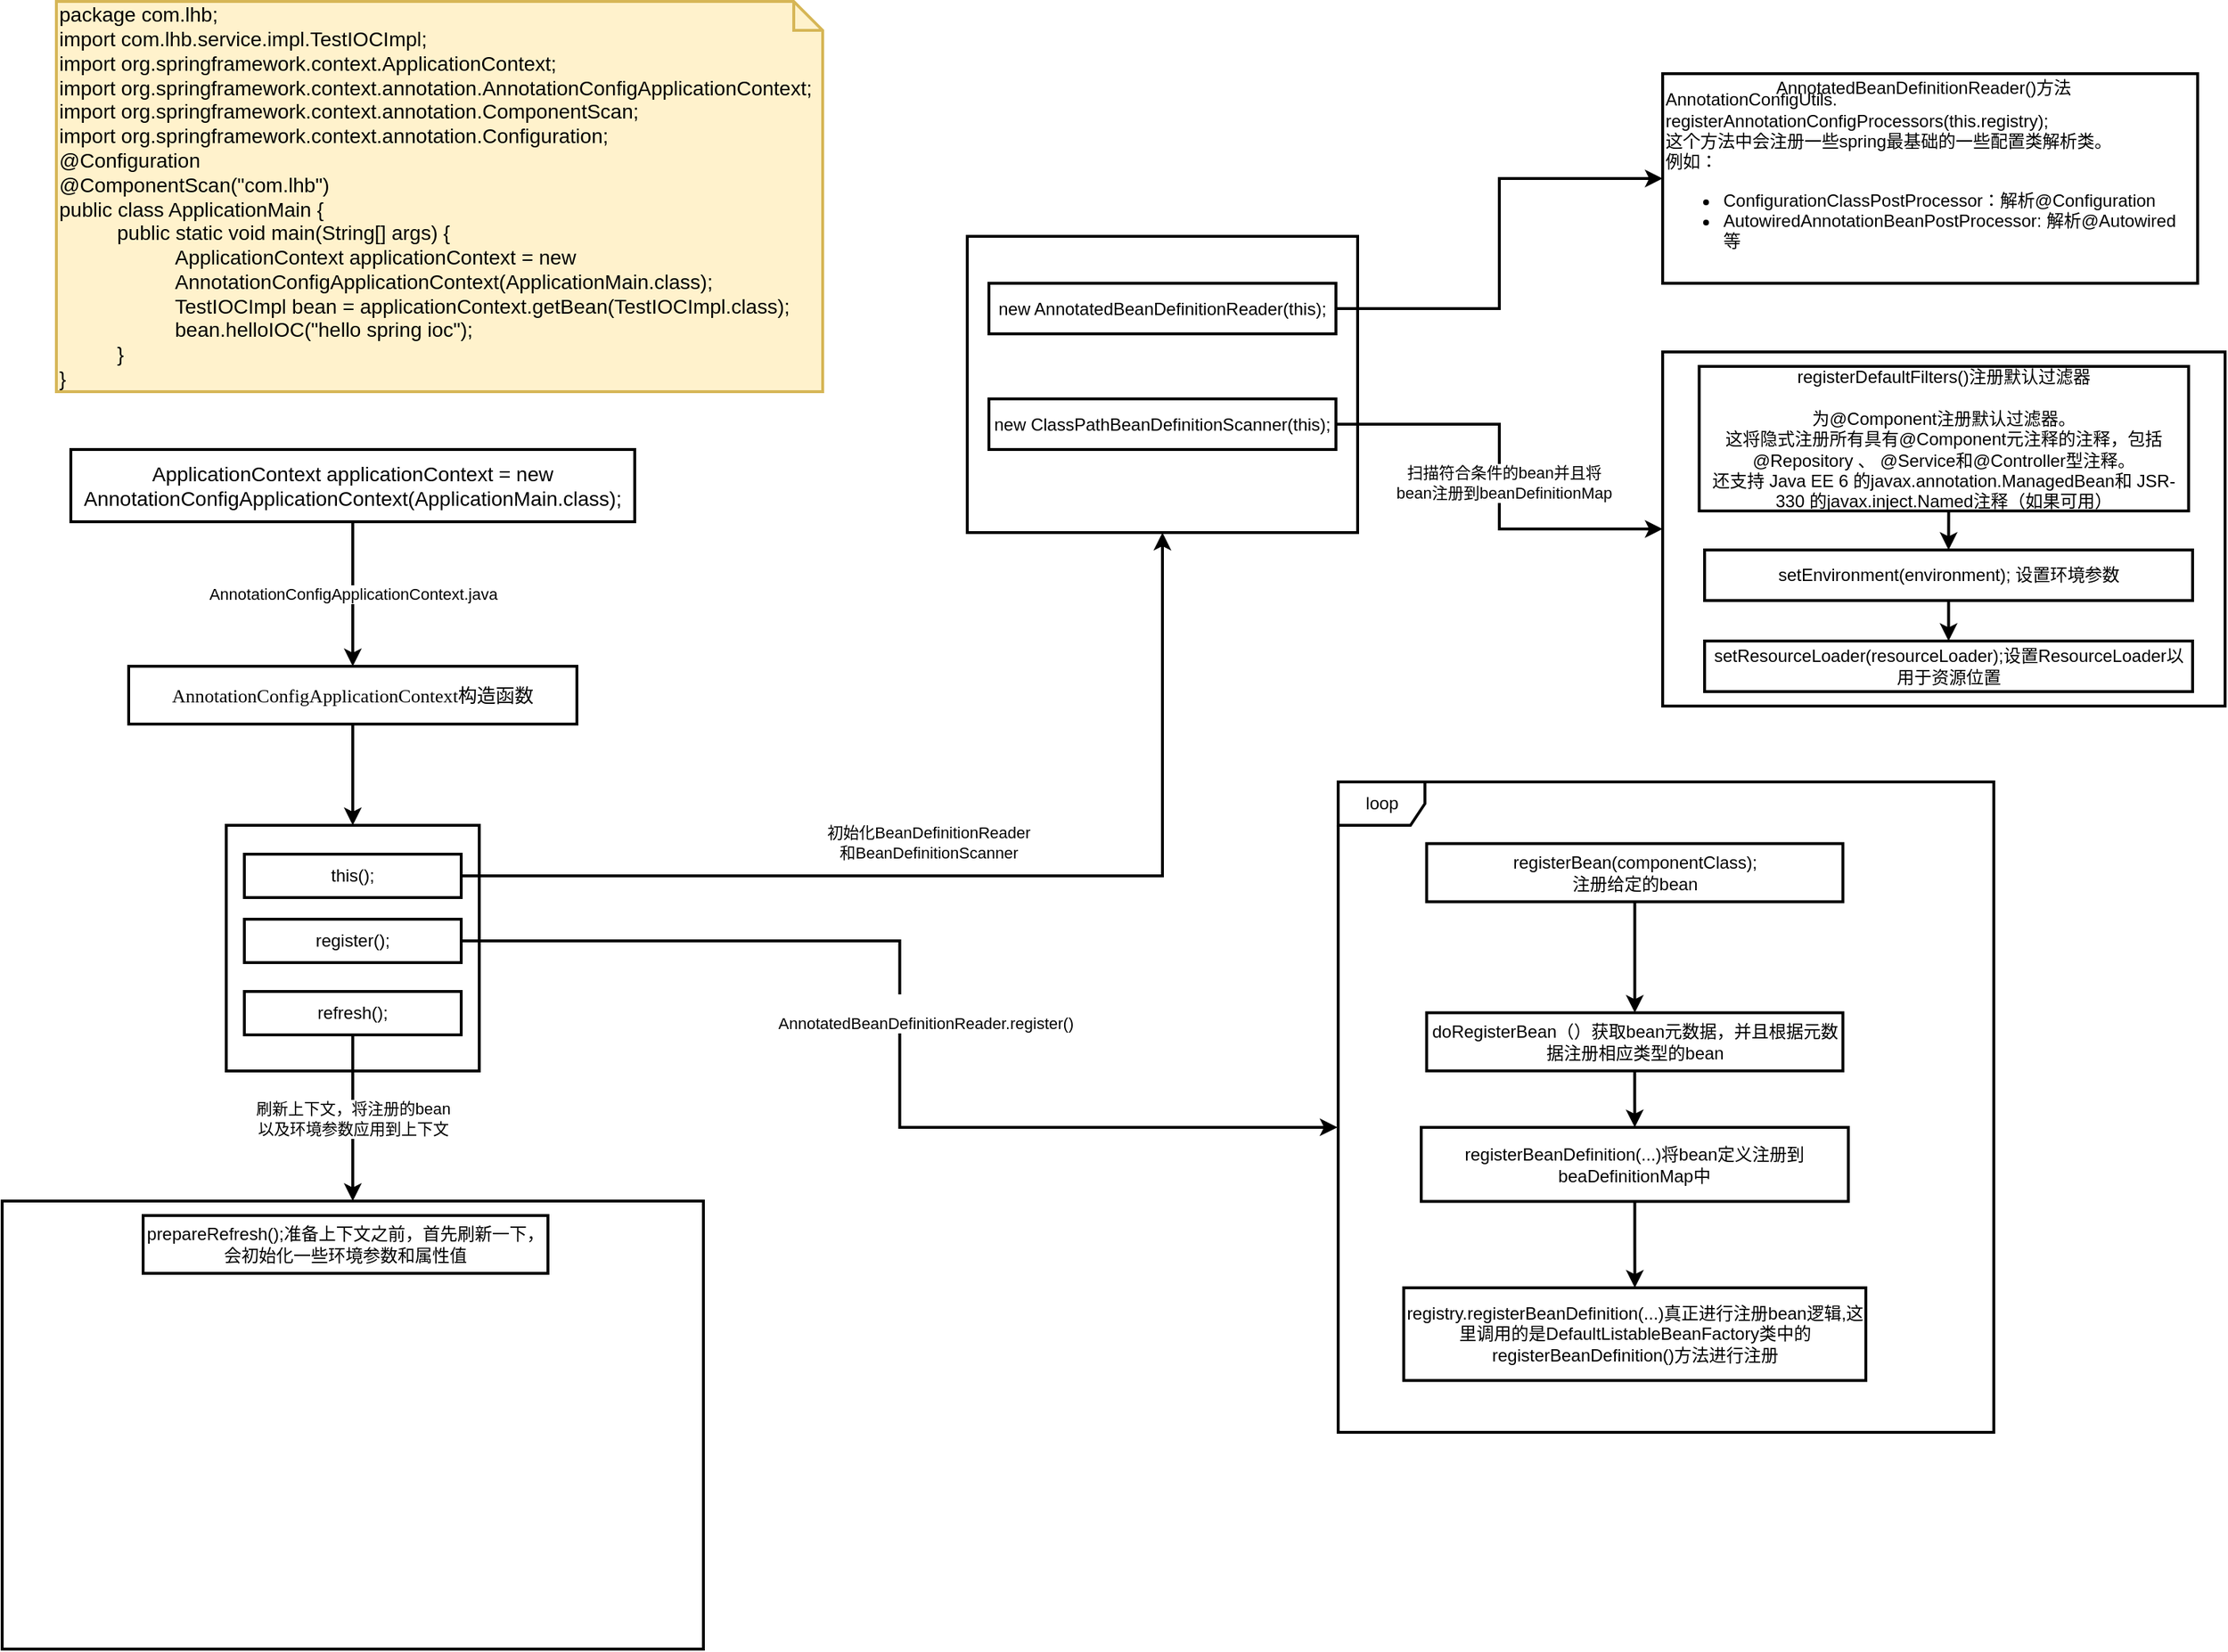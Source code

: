 <mxfile version="14.9.3" type="github">
  <diagram id="eFSnvH-j5v0lLI5UnApI" name="IOC加载流程">
    <mxGraphModel dx="1107" dy="601" grid="1" gridSize="10" guides="1" tooltips="1" connect="1" arrows="1" fold="1" page="1" pageScale="1" pageWidth="827" pageHeight="1169" math="0" shadow="0">
      <root>
        <mxCell id="0" />
        <mxCell id="1" parent="0" />
        <mxCell id="3bNbBRN6fOfR_KHOpcYK-2" value="&lt;div&gt;&lt;font color=&quot;#000000&quot;&gt;package com.lhb;&lt;/font&gt;&lt;/div&gt;&lt;div&gt;&lt;font color=&quot;#000000&quot;&gt;import com.lhb.service.impl.TestIOCImpl;&lt;/font&gt;&lt;/div&gt;&lt;div&gt;&lt;font color=&quot;#000000&quot;&gt;import org.springframework.context.ApplicationContext;&lt;/font&gt;&lt;/div&gt;&lt;div&gt;&lt;font color=&quot;#000000&quot;&gt;import org.springframework.context.annotation.AnnotationConfigApplicationContext;&lt;/font&gt;&lt;/div&gt;&lt;div&gt;&lt;font color=&quot;#000000&quot;&gt;import org.springframework.context.annotation.ComponentScan;&lt;/font&gt;&lt;/div&gt;&lt;div&gt;&lt;font color=&quot;#000000&quot;&gt;import org.springframework.context.annotation.Configuration;&lt;/font&gt;&lt;/div&gt;&lt;div&gt;&lt;font color=&quot;#000000&quot;&gt;@Configuration&lt;/font&gt;&lt;/div&gt;&lt;div&gt;&lt;font color=&quot;#000000&quot;&gt;@ComponentScan(&quot;com.lhb&quot;)&lt;/font&gt;&lt;/div&gt;&lt;div&gt;&lt;font color=&quot;#000000&quot;&gt;public class ApplicationMain {&lt;/font&gt;&lt;/div&gt;&lt;blockquote style=&quot;margin: 0 0 0 40px ; border: none ; padding: 0px&quot;&gt;&lt;div&gt;&lt;font color=&quot;#000000&quot;&gt;public static void main(String[] args) {&lt;/font&gt;&lt;/div&gt;&lt;/blockquote&gt;&lt;blockquote style=&quot;margin: 0 0 0 40px ; border: none ; padding: 0px&quot;&gt;&lt;blockquote style=&quot;margin: 0 0 0 40px ; border: none ; padding: 0px&quot;&gt;&lt;div&gt;&lt;font color=&quot;#000000&quot;&gt;ApplicationContext applicationContext = new AnnotationConfigApplicationContext(ApplicationMain.class);&lt;/font&gt;&lt;/div&gt;&lt;/blockquote&gt;&lt;blockquote style=&quot;margin: 0 0 0 40px ; border: none ; padding: 0px&quot;&gt;&lt;div&gt;&lt;font color=&quot;#000000&quot;&gt;TestIOCImpl bean = applicationContext.getBean(TestIOCImpl.class);&lt;/font&gt;&lt;/div&gt;&lt;/blockquote&gt;&lt;blockquote style=&quot;margin: 0 0 0 40px ; border: none ; padding: 0px&quot;&gt;&lt;div&gt;&lt;font color=&quot;#000000&quot;&gt;bean.helloIOC(&quot;hello spring ioc&quot;);&lt;/font&gt;&lt;/div&gt;&lt;/blockquote&gt;&lt;/blockquote&gt;&lt;blockquote style=&quot;margin: 0 0 0 40px ; border: none ; padding: 0px&quot;&gt;&lt;div&gt;&lt;font color=&quot;#000000&quot;&gt;}&lt;/font&gt;&lt;/div&gt;&lt;/blockquote&gt;&lt;div&gt;&lt;font color=&quot;#000000&quot;&gt;}&lt;/font&gt;&lt;/div&gt;" style="shape=note;strokeWidth=2;fontSize=14;size=20;whiteSpace=wrap;html=1;fillColor=#fff2cc;strokeColor=#d6b656;fontColor=#666600;align=left;" parent="1" vertex="1">
          <mxGeometry x="70" y="40" width="530" height="270" as="geometry" />
        </mxCell>
        <mxCell id="3bNbBRN6fOfR_KHOpcYK-5" value="" style="edgeStyle=orthogonalEdgeStyle;rounded=0;orthogonalLoop=1;jettySize=auto;html=1;strokeWidth=2;" parent="1" source="3bNbBRN6fOfR_KHOpcYK-3" target="3bNbBRN6fOfR_KHOpcYK-4" edge="1">
          <mxGeometry relative="1" as="geometry" />
        </mxCell>
        <mxCell id="XQ4zk1a1KSQNIVSHgwAn-4" value="AnnotationConfigApplicationContext.java" style="edgeLabel;html=1;align=center;verticalAlign=middle;resizable=0;points=[];" vertex="1" connectable="0" parent="3bNbBRN6fOfR_KHOpcYK-5">
          <mxGeometry x="-0.3" y="-1" relative="1" as="geometry">
            <mxPoint x="1" y="15" as="offset" />
          </mxGeometry>
        </mxCell>
        <mxCell id="3bNbBRN6fOfR_KHOpcYK-3" value="&lt;span style=&quot;font-size: 14px ; text-align: left&quot;&gt;ApplicationContext applicationContext = new AnnotationConfigApplicationContext(ApplicationMain.class);&lt;/span&gt;" style="rounded=0;whiteSpace=wrap;html=1;strokeWidth=2;" parent="1" vertex="1">
          <mxGeometry x="80" y="350" width="390" height="50" as="geometry" />
        </mxCell>
        <mxCell id="3bNbBRN6fOfR_KHOpcYK-7" value="" style="edgeStyle=orthogonalEdgeStyle;rounded=0;orthogonalLoop=1;jettySize=auto;html=1;strokeWidth=2;" parent="1" source="3bNbBRN6fOfR_KHOpcYK-4" target="3bNbBRN6fOfR_KHOpcYK-6" edge="1">
          <mxGeometry relative="1" as="geometry" />
        </mxCell>
        <mxCell id="3bNbBRN6fOfR_KHOpcYK-4" value="&lt;pre style=&quot;font-family: &amp;#34;jetbrains mono&amp;#34; ; font-size: 9.8pt&quot;&gt;&lt;span style=&quot;background-color: rgb(255 , 255 , 255)&quot;&gt;AnnotationConfigApplicationContext构造函数&lt;/span&gt;&lt;/pre&gt;" style="whiteSpace=wrap;html=1;rounded=0;strokeWidth=2;" parent="1" vertex="1">
          <mxGeometry x="120" y="500" width="310" height="40" as="geometry" />
        </mxCell>
        <mxCell id="XQ4zk1a1KSQNIVSHgwAn-1" value="" style="group" vertex="1" connectable="0" parent="1">
          <mxGeometry x="187.5" y="610" width="175" height="170" as="geometry" />
        </mxCell>
        <mxCell id="3bNbBRN6fOfR_KHOpcYK-6" value="" style="whiteSpace=wrap;html=1;rounded=0;strokeWidth=2;" parent="XQ4zk1a1KSQNIVSHgwAn-1" vertex="1">
          <mxGeometry width="175" height="170" as="geometry" />
        </mxCell>
        <mxCell id="3bNbBRN6fOfR_KHOpcYK-8" value="this();" style="rounded=0;whiteSpace=wrap;html=1;strokeWidth=2;" parent="XQ4zk1a1KSQNIVSHgwAn-1" vertex="1">
          <mxGeometry x="12.5" y="20" width="150" height="30" as="geometry" />
        </mxCell>
        <mxCell id="XQ4zk1a1KSQNIVSHgwAn-2" value="register();" style="rounded=0;whiteSpace=wrap;html=1;strokeWidth=2;" vertex="1" parent="XQ4zk1a1KSQNIVSHgwAn-1">
          <mxGeometry x="12.5" y="65" width="150" height="30" as="geometry" />
        </mxCell>
        <mxCell id="XQ4zk1a1KSQNIVSHgwAn-3" value="refresh();" style="rounded=0;whiteSpace=wrap;html=1;strokeWidth=2;" vertex="1" parent="XQ4zk1a1KSQNIVSHgwAn-1">
          <mxGeometry x="12.5" y="115" width="150" height="30" as="geometry" />
        </mxCell>
        <mxCell id="XQ4zk1a1KSQNIVSHgwAn-6" value="" style="edgeStyle=orthogonalEdgeStyle;rounded=0;orthogonalLoop=1;jettySize=auto;html=1;strokeWidth=2;" edge="1" parent="1" source="3bNbBRN6fOfR_KHOpcYK-8" target="XQ4zk1a1KSQNIVSHgwAn-5">
          <mxGeometry relative="1" as="geometry" />
        </mxCell>
        <mxCell id="XQ4zk1a1KSQNIVSHgwAn-9" value="初始化BeanDefinitionReader&lt;br&gt;和BeanDefinitionScanner" style="edgeLabel;html=1;align=center;verticalAlign=middle;resizable=0;points=[];" vertex="1" connectable="0" parent="XQ4zk1a1KSQNIVSHgwAn-6">
          <mxGeometry x="-0.147" relative="1" as="geometry">
            <mxPoint x="15" y="-23" as="offset" />
          </mxGeometry>
        </mxCell>
        <mxCell id="XQ4zk1a1KSQNIVSHgwAn-18" value="" style="group" vertex="1" connectable="0" parent="1">
          <mxGeometry x="700" y="202.5" width="270" height="205" as="geometry" />
        </mxCell>
        <mxCell id="XQ4zk1a1KSQNIVSHgwAn-5" value="" style="whiteSpace=wrap;html=1;rounded=0;strokeWidth=2;" vertex="1" parent="XQ4zk1a1KSQNIVSHgwAn-18">
          <mxGeometry width="270" height="205" as="geometry" />
        </mxCell>
        <mxCell id="XQ4zk1a1KSQNIVSHgwAn-16" value="new AnnotatedBeanDefinitionReader(this);" style="rounded=0;whiteSpace=wrap;html=1;strokeWidth=2;" vertex="1" parent="XQ4zk1a1KSQNIVSHgwAn-18">
          <mxGeometry x="15" y="32.5" width="240" height="35" as="geometry" />
        </mxCell>
        <mxCell id="XQ4zk1a1KSQNIVSHgwAn-17" value="new ClassPathBeanDefinitionScanner(this);" style="rounded=0;whiteSpace=wrap;html=1;strokeWidth=2;" vertex="1" parent="XQ4zk1a1KSQNIVSHgwAn-18">
          <mxGeometry x="15" y="112.5" width="240" height="35" as="geometry" />
        </mxCell>
        <mxCell id="XQ4zk1a1KSQNIVSHgwAn-20" value="" style="edgeStyle=orthogonalEdgeStyle;rounded=0;orthogonalLoop=1;jettySize=auto;html=1;strokeWidth=2;" edge="1" parent="1" source="XQ4zk1a1KSQNIVSHgwAn-16" target="XQ4zk1a1KSQNIVSHgwAn-19">
          <mxGeometry relative="1" as="geometry" />
        </mxCell>
        <mxCell id="XQ4zk1a1KSQNIVSHgwAn-24" value="" style="group" vertex="1" connectable="0" parent="1">
          <mxGeometry x="1181" y="90" width="370" height="145" as="geometry" />
        </mxCell>
        <mxCell id="XQ4zk1a1KSQNIVSHgwAn-19" value="AnnotationConfigUtils.&lt;br&gt;registerAnnotationConfigProcessors(this.registry);&lt;br&gt;这个方法中会注册一些spring最基础的一些配置类解析类。&lt;br&gt;例如：&lt;br&gt;&lt;ul&gt;&lt;li&gt;ConfigurationClassPostProcessor：解析@Configuration&lt;br&gt;&lt;/li&gt;&lt;li&gt;AutowiredAnnotationBeanPostProcessor: 解析@Autowired 等&lt;/li&gt;&lt;/ul&gt;" style="whiteSpace=wrap;html=1;rounded=0;strokeWidth=2;align=left;" vertex="1" parent="XQ4zk1a1KSQNIVSHgwAn-24">
          <mxGeometry width="370" height="145" as="geometry" />
        </mxCell>
        <mxCell id="XQ4zk1a1KSQNIVSHgwAn-23" value="AnnotatedBeanDefinitionReader()方法" style="text;html=1;align=center;verticalAlign=middle;resizable=0;points=[];autosize=1;strokeColor=none;" vertex="1" parent="XQ4zk1a1KSQNIVSHgwAn-24">
          <mxGeometry x="69.999" y="-0.003" width="220" height="20" as="geometry" />
        </mxCell>
        <mxCell id="XQ4zk1a1KSQNIVSHgwAn-27" value="" style="whiteSpace=wrap;html=1;rounded=0;strokeWidth=2;" vertex="1" parent="1">
          <mxGeometry x="1181" y="282.5" width="389" height="245" as="geometry" />
        </mxCell>
        <mxCell id="XQ4zk1a1KSQNIVSHgwAn-28" value="" style="edgeStyle=orthogonalEdgeStyle;rounded=0;orthogonalLoop=1;jettySize=auto;html=1;strokeWidth=2;" edge="1" parent="1" source="XQ4zk1a1KSQNIVSHgwAn-17" target="XQ4zk1a1KSQNIVSHgwAn-27">
          <mxGeometry relative="1" as="geometry" />
        </mxCell>
        <mxCell id="XQ4zk1a1KSQNIVSHgwAn-29" value="扫描符合条件的bean并且将&lt;br&gt;bean注册到beanDefinitionMap" style="edgeLabel;html=1;align=center;verticalAlign=middle;resizable=0;points=[];" vertex="1" connectable="0" parent="XQ4zk1a1KSQNIVSHgwAn-28">
          <mxGeometry x="-0.274" y="1" relative="1" as="geometry">
            <mxPoint x="7" y="41" as="offset" />
          </mxGeometry>
        </mxCell>
        <mxCell id="XQ4zk1a1KSQNIVSHgwAn-32" style="edgeStyle=orthogonalEdgeStyle;rounded=0;orthogonalLoop=1;jettySize=auto;html=1;exitX=0.5;exitY=1;exitDx=0;exitDy=0;strokeWidth=2;entryX=0.5;entryY=0;entryDx=0;entryDy=0;" edge="1" parent="1" source="XQ4zk1a1KSQNIVSHgwAn-30" target="XQ4zk1a1KSQNIVSHgwAn-31">
          <mxGeometry relative="1" as="geometry">
            <mxPoint x="1376" y="452.5" as="targetPoint" />
          </mxGeometry>
        </mxCell>
        <mxCell id="XQ4zk1a1KSQNIVSHgwAn-30" value="registerDefaultFilters()注册默认过滤器&lt;br&gt;&lt;br&gt;&lt;span&gt;为@Component注册默认过滤器。&lt;/span&gt;&lt;br&gt;&lt;div&gt;这将隐式注册所有具有@Component元注释的注释，包括@Repository 、 @Service和@Controller型注释。&lt;/div&gt;&lt;div&gt;还支持 Java EE 6 的javax.annotation.ManagedBean和 JSR-330 的javax.inject.Named注释（如果可用）&lt;/div&gt;" style="rounded=0;whiteSpace=wrap;html=1;strokeWidth=2;" vertex="1" parent="1">
          <mxGeometry x="1206.25" y="292.5" width="338.5" height="100" as="geometry" />
        </mxCell>
        <mxCell id="XQ4zk1a1KSQNIVSHgwAn-34" value="" style="edgeStyle=orthogonalEdgeStyle;rounded=0;orthogonalLoop=1;jettySize=auto;html=1;strokeWidth=2;" edge="1" parent="1" source="XQ4zk1a1KSQNIVSHgwAn-31" target="XQ4zk1a1KSQNIVSHgwAn-33">
          <mxGeometry relative="1" as="geometry" />
        </mxCell>
        <mxCell id="XQ4zk1a1KSQNIVSHgwAn-31" value="setEnvironment(environment); 设置环境参数" style="rounded=0;whiteSpace=wrap;html=1;strokeWidth=2;" vertex="1" parent="1">
          <mxGeometry x="1210" y="419.5" width="337.5" height="35" as="geometry" />
        </mxCell>
        <mxCell id="XQ4zk1a1KSQNIVSHgwAn-33" value="setResourceLoader(resourceLoader);设置ResourceLoader以用于资源位置" style="rounded=0;whiteSpace=wrap;html=1;strokeWidth=2;" vertex="1" parent="1">
          <mxGeometry x="1210" y="482.5" width="337.5" height="35" as="geometry" />
        </mxCell>
        <mxCell id="XQ4zk1a1KSQNIVSHgwAn-36" value="" style="edgeStyle=orthogonalEdgeStyle;rounded=0;orthogonalLoop=1;jettySize=auto;html=1;strokeWidth=2;entryX=-0.001;entryY=0.531;entryDx=0;entryDy=0;entryPerimeter=0;" edge="1" parent="1" source="XQ4zk1a1KSQNIVSHgwAn-2" target="XQ4zk1a1KSQNIVSHgwAn-38">
          <mxGeometry relative="1" as="geometry">
            <mxPoint x="700" y="695" as="targetPoint" />
          </mxGeometry>
        </mxCell>
        <mxCell id="XQ4zk1a1KSQNIVSHgwAn-37" value="&lt;div&gt;&lt;span style=&quot;font-size: 11px&quot;&gt;&lt;br&gt;&lt;/span&gt;&lt;/div&gt;&lt;div&gt;&lt;span style=&quot;font-size: 11px&quot;&gt;AnnotatedBeanDefinitionReader.register()&lt;/span&gt;&lt;/div&gt;" style="edgeLabel;html=1;align=center;verticalAlign=middle;resizable=0;points=[];rotation=0;" vertex="1" connectable="0" parent="XQ4zk1a1KSQNIVSHgwAn-36">
          <mxGeometry x="-0.255" y="2" relative="1" as="geometry">
            <mxPoint x="47" y="52" as="offset" />
          </mxGeometry>
        </mxCell>
        <mxCell id="XQ4zk1a1KSQNIVSHgwAn-47" value="" style="group" vertex="1" connectable="0" parent="1">
          <mxGeometry x="970" y="580" width="440" height="450" as="geometry" />
        </mxCell>
        <mxCell id="XQ4zk1a1KSQNIVSHgwAn-41" value="doRegisterBean（）获取bean元数据，并且根据元数据注册相应类型的bean" style="rounded=0;whiteSpace=wrap;html=1;strokeWidth=2;" vertex="1" parent="XQ4zk1a1KSQNIVSHgwAn-47">
          <mxGeometry x="47.744" y="159.72" width="287.914" height="40.207" as="geometry" />
        </mxCell>
        <mxCell id="XQ4zk1a1KSQNIVSHgwAn-42" value="" style="edgeStyle=orthogonalEdgeStyle;rounded=0;orthogonalLoop=1;jettySize=auto;html=1;strokeWidth=2;" edge="1" parent="XQ4zk1a1KSQNIVSHgwAn-47" source="XQ4zk1a1KSQNIVSHgwAn-39" target="XQ4zk1a1KSQNIVSHgwAn-41">
          <mxGeometry relative="1" as="geometry" />
        </mxCell>
        <mxCell id="XQ4zk1a1KSQNIVSHgwAn-38" value="loop" style="shape=umlFrame;whiteSpace=wrap;html=1;strokeWidth=2;" vertex="1" parent="XQ4zk1a1KSQNIVSHgwAn-47">
          <mxGeometry x="-13.426" width="453.426" height="450" as="geometry" />
        </mxCell>
        <mxCell id="XQ4zk1a1KSQNIVSHgwAn-39" value="registerBean(componentClass);&lt;br&gt;注册给定的bean" style="rounded=0;whiteSpace=wrap;html=1;strokeWidth=2;" vertex="1" parent="XQ4zk1a1KSQNIVSHgwAn-47">
          <mxGeometry x="47.744" y="42.683" width="287.914" height="40.207" as="geometry" />
        </mxCell>
        <mxCell id="XQ4zk1a1KSQNIVSHgwAn-45" value="registerBeanDefinition(...)将bean定义注册到beaDefinitionMap中" style="rounded=0;whiteSpace=wrap;html=1;strokeWidth=2;" vertex="1" parent="XQ4zk1a1KSQNIVSHgwAn-47">
          <mxGeometry x="44.012" y="239.024" width="295.379" height="51.22" as="geometry" />
        </mxCell>
        <mxCell id="XQ4zk1a1KSQNIVSHgwAn-44" value="" style="edgeStyle=orthogonalEdgeStyle;rounded=0;orthogonalLoop=1;jettySize=auto;html=1;strokeWidth=2;entryX=0.5;entryY=0;entryDx=0;entryDy=0;" edge="1" parent="XQ4zk1a1KSQNIVSHgwAn-47" source="XQ4zk1a1KSQNIVSHgwAn-41" target="XQ4zk1a1KSQNIVSHgwAn-45">
          <mxGeometry relative="1" as="geometry">
            <mxPoint x="191.701" y="268.22" as="targetPoint" />
          </mxGeometry>
        </mxCell>
        <mxCell id="XQ4zk1a1KSQNIVSHgwAn-48" value="registry.registerBeanDefinition(...)真正进行注册bean逻辑,这里调用的是DefaultListableBeanFactory类中的registerBeanDefinition()方法进行注册" style="whiteSpace=wrap;html=1;rounded=0;strokeWidth=2;" vertex="1" parent="XQ4zk1a1KSQNIVSHgwAn-47">
          <mxGeometry x="31.87" y="350" width="319.654" height="64.15" as="geometry" />
        </mxCell>
        <mxCell id="XQ4zk1a1KSQNIVSHgwAn-49" value="" style="edgeStyle=orthogonalEdgeStyle;rounded=0;orthogonalLoop=1;jettySize=auto;html=1;strokeWidth=2;" edge="1" parent="XQ4zk1a1KSQNIVSHgwAn-47" source="XQ4zk1a1KSQNIVSHgwAn-45" target="XQ4zk1a1KSQNIVSHgwAn-48">
          <mxGeometry relative="1" as="geometry" />
        </mxCell>
        <mxCell id="XQ4zk1a1KSQNIVSHgwAn-50" value="" style="whiteSpace=wrap;html=1;rounded=0;strokeWidth=2;" vertex="1" parent="1">
          <mxGeometry x="32.5" y="870" width="485" height="310" as="geometry" />
        </mxCell>
        <mxCell id="XQ4zk1a1KSQNIVSHgwAn-51" value="" style="edgeStyle=orthogonalEdgeStyle;rounded=0;orthogonalLoop=1;jettySize=auto;html=1;strokeWidth=2;" edge="1" parent="1" source="XQ4zk1a1KSQNIVSHgwAn-3" target="XQ4zk1a1KSQNIVSHgwAn-50">
          <mxGeometry relative="1" as="geometry" />
        </mxCell>
        <mxCell id="XQ4zk1a1KSQNIVSHgwAn-52" value="刷新上下文，将注册的bean&lt;br&gt;以及环境参数应用到上下文" style="edgeLabel;html=1;align=center;verticalAlign=middle;resizable=0;points=[];" vertex="1" connectable="0" parent="XQ4zk1a1KSQNIVSHgwAn-51">
          <mxGeometry x="0.417" y="-4" relative="1" as="geometry">
            <mxPoint x="4" y="-24" as="offset" />
          </mxGeometry>
        </mxCell>
        <mxCell id="XQ4zk1a1KSQNIVSHgwAn-53" value="prepareRefresh();准备上下文之前，首先刷新一下，会初始化一些环境参数和属性值" style="rounded=0;whiteSpace=wrap;html=1;strokeWidth=2;" vertex="1" parent="1">
          <mxGeometry x="130" y="880" width="280" height="40" as="geometry" />
        </mxCell>
      </root>
    </mxGraphModel>
  </diagram>
</mxfile>
